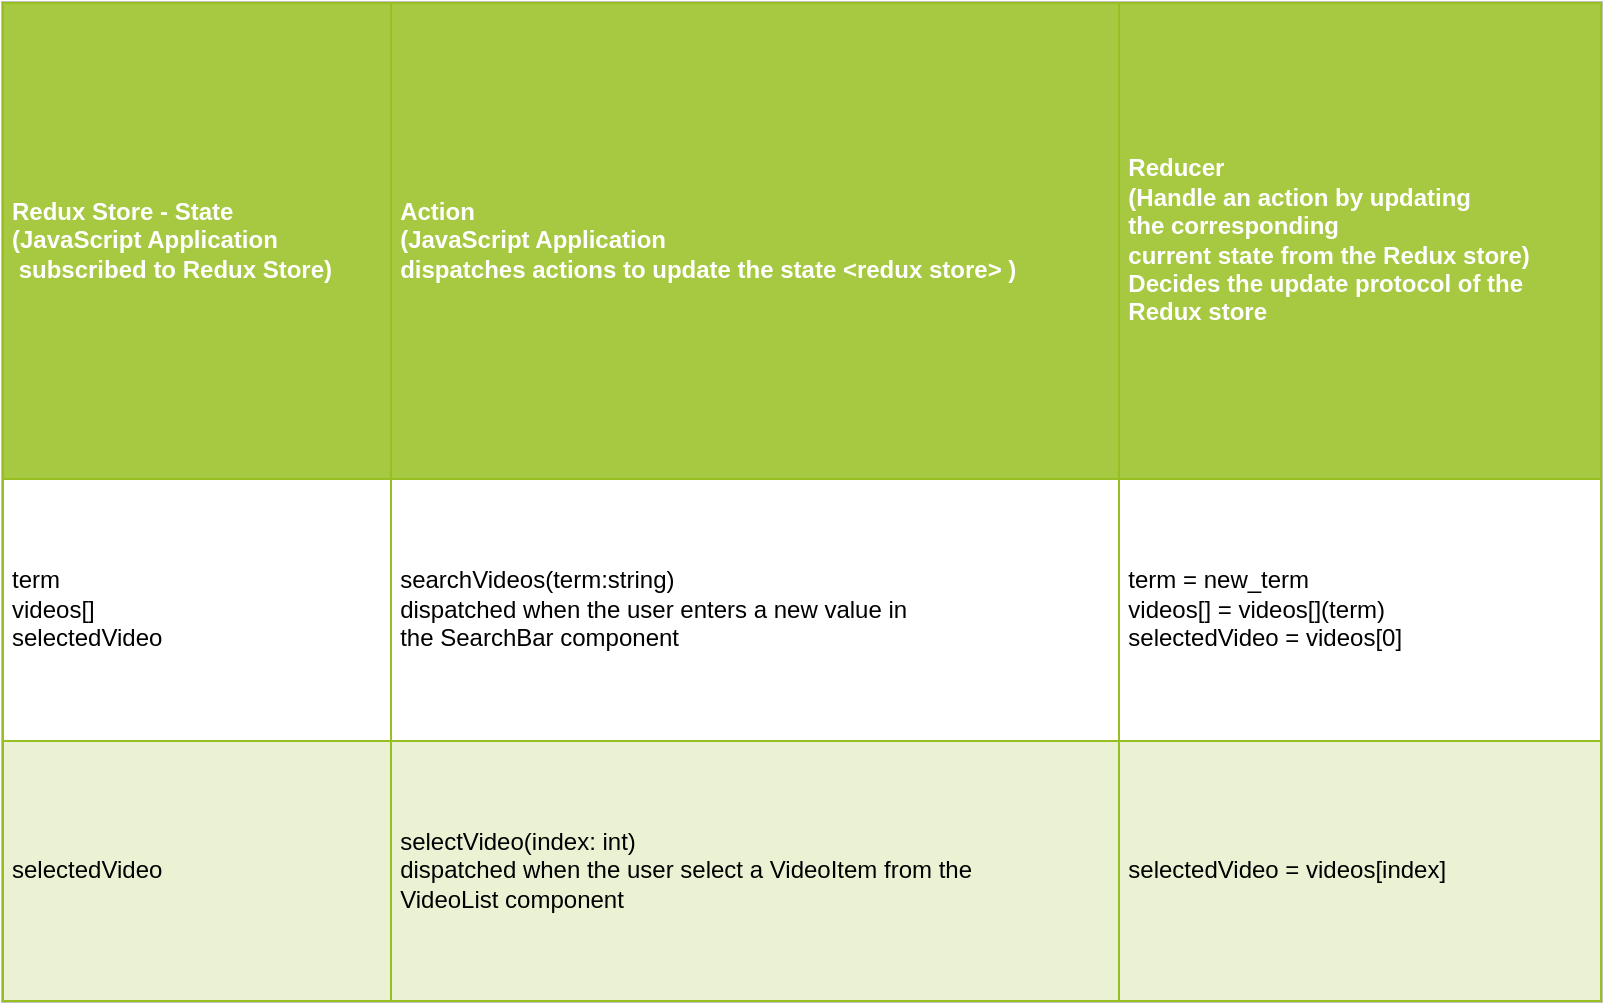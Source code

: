 <mxfile version="15.6.0" type="github">
  <diagram id="qslSiU4xukWmRmiAImTo" name="00_ReduxPatternComponents">
    <mxGraphModel dx="946" dy="650" grid="1" gridSize="10" guides="1" tooltips="1" connect="1" arrows="1" fold="1" page="1" pageScale="1" pageWidth="827" pageHeight="1169" math="0" shadow="0">
      <root>
        <mxCell id="0" />
        <mxCell id="1" parent="0" />
        <mxCell id="xr_8r1xwscuH5XTfshRI-1" value="&lt;table border=&quot;1&quot; width=&quot;100%&quot; cellpadding=&quot;4&quot; style=&quot;width: 100% ; height: 100% ; border-collapse: collapse&quot;&gt;&lt;tbody&gt;&lt;tr style=&quot;background-color: #a7c942 ; color: #ffffff ; border: 1px solid #98bf21&quot;&gt;&lt;th align=&quot;left&quot;&gt;Redux Store - State&lt;br&gt;(JavaScript Application&lt;br&gt;&amp;nbsp;subscribed to Redux Store)&lt;/th&gt;&lt;th align=&quot;left&quot;&gt;Action&lt;br&gt;(JavaScript Application &lt;br&gt;dispatches actions to update the state &amp;lt;redux store&amp;gt; )&lt;/th&gt;&lt;th align=&quot;left&quot;&gt;Reducer&lt;br&gt;(Handle an action by updating &lt;br&gt;the corresponding &lt;br&gt;current state from the Redux store)&lt;br&gt;Decides the update protocol of the&amp;nbsp;&lt;br&gt;Redux store&lt;/th&gt;&lt;/tr&gt;&lt;tr style=&quot;border: 1px solid #98bf21&quot;&gt;&lt;td&gt;term&lt;br&gt;videos[]&lt;br&gt;selectedVideo&lt;/td&gt;&lt;td&gt;searchVideos(term:string)&lt;br&gt;dispatched&amp;nbsp;when the user enters a new value&amp;nbsp;in&lt;br&gt;the SearchBar component&lt;/td&gt;&lt;td&gt;term = new_term&lt;br&gt;videos[] = videos[](term)&lt;br&gt;selectedVideo = videos[0]&lt;/td&gt;&lt;/tr&gt;&lt;tr style=&quot;background-color: #eaf2d3 ; border: 1px solid #98bf21&quot;&gt;&lt;td&gt;selectedVideo&lt;/td&gt;&lt;td&gt;selectVideo(index: int)&lt;br&gt;dispatched when the user select a VideoItem from the&amp;nbsp;&lt;br&gt;VideoList component&amp;nbsp;&lt;/td&gt;&lt;td&gt;selectedVideo = videos[index]&lt;/td&gt;&lt;/tr&gt;&lt;/tbody&gt;&lt;/table&gt;" style="text;html=1;strokeColor=#c0c0c0;fillColor=#ffffff;overflow=fill;rounded=0;" parent="1" vertex="1">
          <mxGeometry x="40" y="40" width="800" height="500" as="geometry" />
        </mxCell>
      </root>
    </mxGraphModel>
  </diagram>
</mxfile>

